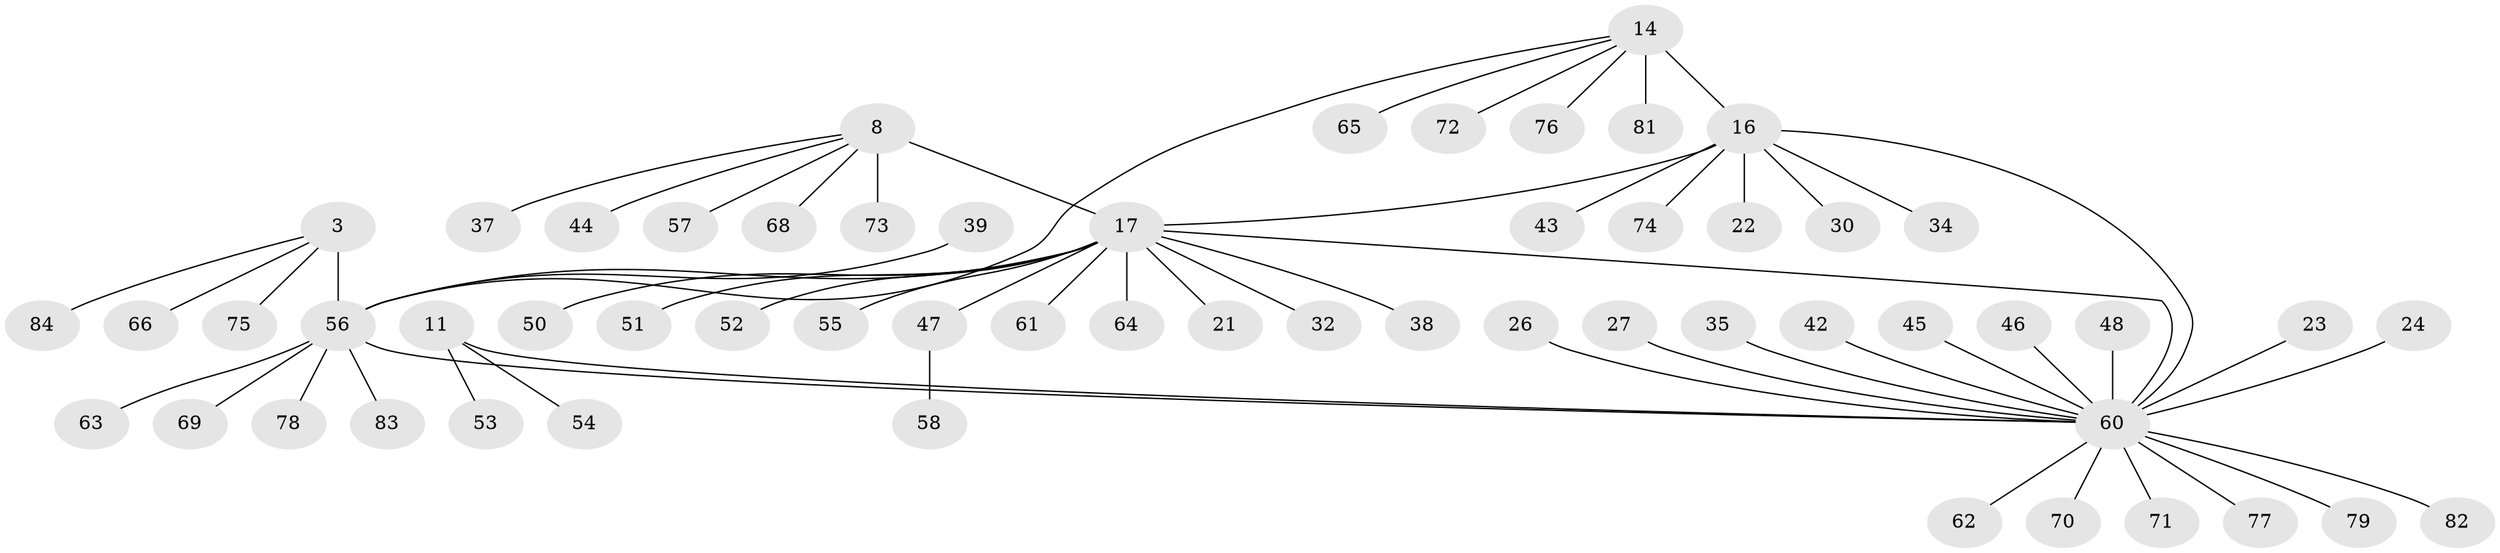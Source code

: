 // original degree distribution, {4: 0.03571428571428571, 6: 0.03571428571428571, 5: 0.05952380952380952, 10: 0.011904761904761904, 9: 0.011904761904761904, 7: 0.047619047619047616, 12: 0.023809523809523808, 14: 0.011904761904761904, 1: 0.5952380952380952, 2: 0.11904761904761904, 3: 0.047619047619047616}
// Generated by graph-tools (version 1.1) at 2025/59/03/04/25 21:59:16]
// undirected, 58 vertices, 60 edges
graph export_dot {
graph [start="1"]
  node [color=gray90,style=filled];
  3 [super="+1"];
  8 [super="+6"];
  11 [super="+10"];
  14 [super="+13"];
  16 [super="+15"];
  17 [super="+7"];
  21;
  22;
  23;
  24;
  26;
  27;
  30;
  32 [super="+25"];
  34;
  35;
  37;
  38;
  39;
  42;
  43;
  44;
  45;
  46;
  47;
  48;
  50;
  51;
  52;
  53;
  54;
  55 [super="+31+41"];
  56 [super="+4"];
  57;
  58;
  60 [super="+49+33"];
  61;
  62;
  63;
  64;
  65;
  66;
  68;
  69;
  70 [super="+67"];
  71;
  72;
  73;
  74;
  75;
  76 [super="+40"];
  77;
  78;
  79;
  81 [super="+29"];
  82 [super="+80"];
  83;
  84 [super="+59"];
  3 -- 75;
  3 -- 66;
  3 -- 56 [weight=4];
  3 -- 84;
  8 -- 44;
  8 -- 73;
  8 -- 68;
  8 -- 37;
  8 -- 57;
  8 -- 17 [weight=4];
  11 -- 53;
  11 -- 54;
  11 -- 60 [weight=4];
  14 -- 16 [weight=4];
  14 -- 72;
  14 -- 65;
  14 -- 56;
  14 -- 81;
  14 -- 76;
  16 -- 30;
  16 -- 34;
  16 -- 43;
  16 -- 22;
  16 -- 74;
  16 -- 17;
  16 -- 60 [weight=2];
  17 -- 21;
  17 -- 38;
  17 -- 47 [weight=2];
  17 -- 50;
  17 -- 52;
  17 -- 61;
  17 -- 64;
  17 -- 51;
  17 -- 56 [weight=3];
  17 -- 60 [weight=7];
  17 -- 32;
  17 -- 55;
  23 -- 60;
  24 -- 60;
  26 -- 60;
  27 -- 60;
  35 -- 60;
  39 -- 56;
  42 -- 60;
  45 -- 60;
  46 -- 60;
  47 -- 58;
  48 -- 60;
  56 -- 69;
  56 -- 78;
  56 -- 83;
  56 -- 63;
  56 -- 60;
  60 -- 70 [weight=3];
  60 -- 79;
  60 -- 82;
  60 -- 71;
  60 -- 77;
  60 -- 62;
}
